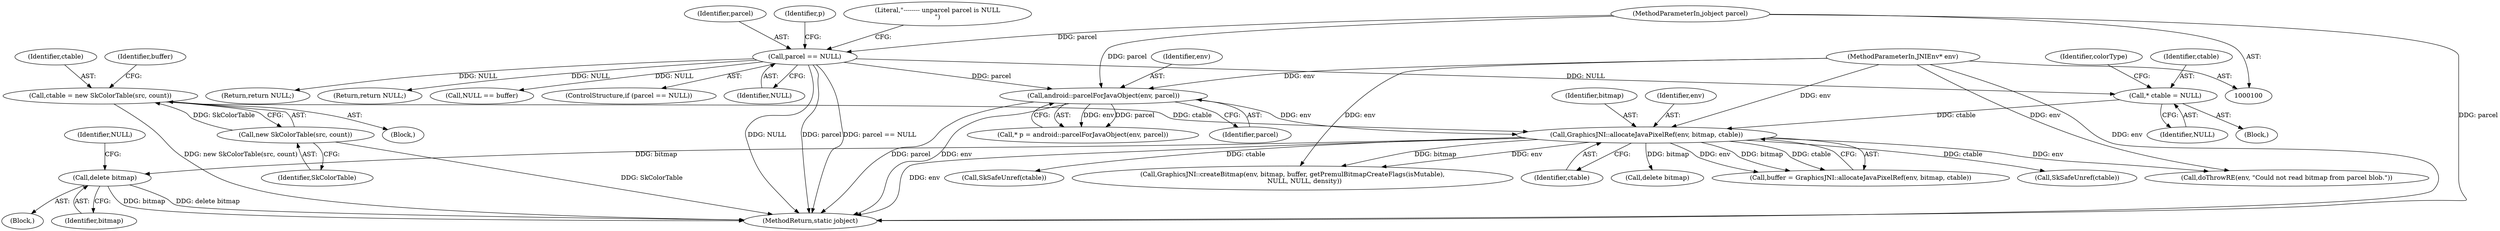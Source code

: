 digraph "0_Android_d44e5bde18a41beda39d49189bef7f2ba7c8f3cb@API" {
"1000262" [label="(Call,delete bitmap)"];
"1000227" [label="(Call,GraphicsJNI::allocateJavaPixelRef(env, bitmap, ctable))"];
"1000117" [label="(Call,android::parcelForJavaObject(env, parcel))"];
"1000101" [label="(MethodParameterIn,JNIEnv* env)"];
"1000106" [label="(Call,parcel == NULL)"];
"1000103" [label="(MethodParameterIn,jobject parcel)"];
"1000220" [label="(Call,ctable = new SkColorTable(src, count))"];
"1000222" [label="(Call,new SkColorTable(src, count))"];
"1000189" [label="(Call,* ctable = NULL)"];
"1000238" [label="(Call,delete bitmap)"];
"1000227" [label="(Call,GraphicsJNI::allocateJavaPixelRef(env, bitmap, ctable))"];
"1000220" [label="(Call,ctable = new SkColorTable(src, count))"];
"1000178" [label="(Return,return NULL;)"];
"1000263" [label="(Identifier,bitmap)"];
"1000223" [label="(Identifier,SkColorTable)"];
"1000283" [label="(MethodReturn,static jobject)"];
"1000112" [label="(Return,return NULL;)"];
"1000232" [label="(Call,NULL == buffer)"];
"1000107" [label="(Identifier,parcel)"];
"1000106" [label="(Call,parcel == NULL)"];
"1000119" [label="(Identifier,parcel)"];
"1000116" [label="(Identifier,p)"];
"1000194" [label="(Identifier,colorType)"];
"1000189" [label="(Call,* ctable = NULL)"];
"1000225" [label="(Call,buffer = GraphicsJNI::allocateJavaPixelRef(env, bitmap, ctable))"];
"1000265" [label="(Identifier,NULL)"];
"1000228" [label="(Identifier,env)"];
"1000101" [label="(MethodParameterIn,JNIEnv* env)"];
"1000118" [label="(Identifier,env)"];
"1000191" [label="(Identifier,NULL)"];
"1000222" [label="(Call,new SkColorTable(src, count))"];
"1000236" [label="(Call,SkSafeUnref(ctable))"];
"1000190" [label="(Identifier,ctable)"];
"1000111" [label="(Literal,\"-------- unparcel parcel is NULL\n\")"];
"1000115" [label="(Call,* p = android::parcelForJavaObject(env, parcel))"];
"1000105" [label="(ControlStructure,if (parcel == NULL))"];
"1000117" [label="(Call,android::parcelForJavaObject(env, parcel))"];
"1000230" [label="(Identifier,ctable)"];
"1000221" [label="(Identifier,ctable)"];
"1000262" [label="(Call,delete bitmap)"];
"1000104" [label="(Block,)"];
"1000103" [label="(MethodParameterIn,jobject parcel)"];
"1000205" [label="(Block,)"];
"1000242" [label="(Call,SkSafeUnref(ctable))"];
"1000108" [label="(Identifier,NULL)"];
"1000229" [label="(Identifier,bitmap)"];
"1000259" [label="(Call,doThrowRE(env, \"Could not read bitmap from parcel blob.\"))"];
"1000274" [label="(Call,GraphicsJNI::createBitmap(env, bitmap, buffer, getPremulBitmapCreateFlags(isMutable),\n            NULL, NULL, density))"];
"1000226" [label="(Identifier,buffer)"];
"1000258" [label="(Block,)"];
"1000262" -> "1000258"  [label="AST: "];
"1000262" -> "1000263"  [label="CFG: "];
"1000263" -> "1000262"  [label="AST: "];
"1000265" -> "1000262"  [label="CFG: "];
"1000262" -> "1000283"  [label="DDG: bitmap"];
"1000262" -> "1000283"  [label="DDG: delete bitmap"];
"1000227" -> "1000262"  [label="DDG: bitmap"];
"1000227" -> "1000225"  [label="AST: "];
"1000227" -> "1000230"  [label="CFG: "];
"1000228" -> "1000227"  [label="AST: "];
"1000229" -> "1000227"  [label="AST: "];
"1000230" -> "1000227"  [label="AST: "];
"1000225" -> "1000227"  [label="CFG: "];
"1000227" -> "1000283"  [label="DDG: env"];
"1000227" -> "1000225"  [label="DDG: env"];
"1000227" -> "1000225"  [label="DDG: bitmap"];
"1000227" -> "1000225"  [label="DDG: ctable"];
"1000117" -> "1000227"  [label="DDG: env"];
"1000101" -> "1000227"  [label="DDG: env"];
"1000220" -> "1000227"  [label="DDG: ctable"];
"1000189" -> "1000227"  [label="DDG: ctable"];
"1000227" -> "1000236"  [label="DDG: ctable"];
"1000227" -> "1000238"  [label="DDG: bitmap"];
"1000227" -> "1000242"  [label="DDG: ctable"];
"1000227" -> "1000259"  [label="DDG: env"];
"1000227" -> "1000274"  [label="DDG: env"];
"1000227" -> "1000274"  [label="DDG: bitmap"];
"1000117" -> "1000115"  [label="AST: "];
"1000117" -> "1000119"  [label="CFG: "];
"1000118" -> "1000117"  [label="AST: "];
"1000119" -> "1000117"  [label="AST: "];
"1000115" -> "1000117"  [label="CFG: "];
"1000117" -> "1000283"  [label="DDG: env"];
"1000117" -> "1000283"  [label="DDG: parcel"];
"1000117" -> "1000115"  [label="DDG: env"];
"1000117" -> "1000115"  [label="DDG: parcel"];
"1000101" -> "1000117"  [label="DDG: env"];
"1000106" -> "1000117"  [label="DDG: parcel"];
"1000103" -> "1000117"  [label="DDG: parcel"];
"1000101" -> "1000100"  [label="AST: "];
"1000101" -> "1000283"  [label="DDG: env"];
"1000101" -> "1000259"  [label="DDG: env"];
"1000101" -> "1000274"  [label="DDG: env"];
"1000106" -> "1000105"  [label="AST: "];
"1000106" -> "1000108"  [label="CFG: "];
"1000107" -> "1000106"  [label="AST: "];
"1000108" -> "1000106"  [label="AST: "];
"1000111" -> "1000106"  [label="CFG: "];
"1000116" -> "1000106"  [label="CFG: "];
"1000106" -> "1000283"  [label="DDG: NULL"];
"1000106" -> "1000283"  [label="DDG: parcel"];
"1000106" -> "1000283"  [label="DDG: parcel == NULL"];
"1000103" -> "1000106"  [label="DDG: parcel"];
"1000106" -> "1000112"  [label="DDG: NULL"];
"1000106" -> "1000178"  [label="DDG: NULL"];
"1000106" -> "1000189"  [label="DDG: NULL"];
"1000106" -> "1000232"  [label="DDG: NULL"];
"1000103" -> "1000100"  [label="AST: "];
"1000103" -> "1000283"  [label="DDG: parcel"];
"1000220" -> "1000205"  [label="AST: "];
"1000220" -> "1000222"  [label="CFG: "];
"1000221" -> "1000220"  [label="AST: "];
"1000222" -> "1000220"  [label="AST: "];
"1000226" -> "1000220"  [label="CFG: "];
"1000220" -> "1000283"  [label="DDG: new SkColorTable(src, count)"];
"1000222" -> "1000220"  [label="DDG: SkColorTable"];
"1000222" -> "1000223"  [label="CFG: "];
"1000223" -> "1000222"  [label="AST: "];
"1000222" -> "1000283"  [label="DDG: SkColorTable"];
"1000189" -> "1000104"  [label="AST: "];
"1000189" -> "1000191"  [label="CFG: "];
"1000190" -> "1000189"  [label="AST: "];
"1000191" -> "1000189"  [label="AST: "];
"1000194" -> "1000189"  [label="CFG: "];
}
